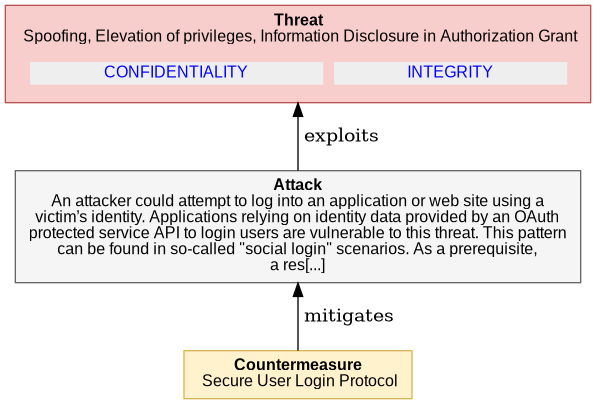  

@startuml
digraph G {
rankdir="BT";
  node [shape=plaintext, fontname="Arial" fontsize="12"];
    "4_4_2_6_TOKEN_SUBSTITUTION" [ fillcolor="#F8CECC", style=filled, shape=polygon, color="#B85450"
    label= 
    <<table border="0" cellborder="0" cellspacing="0">
     <tr><td align="center"><b>Threat</b><br/> 

Spoofing, Elevation of privileges, Information Disclosure in Authorization Grant
</td></tr>
     <tr><td><table border="0" cellborder="0" cellspacing="8"><tr>
                ret += secObj.linkedImpactMDText()
     <td align="center" href="#OAuth2.CONFIDENTIALITY" bgcolor="#EEEEEE"><font color="blue">CONFIDENTIALITY</font></td>
                ret += secObj.linkedImpactMDText()
     <td align="center" href="#OAuth2.INTEGRITY" bgcolor="#EEEEEE"><font color="blue">INTEGRITY</font></td>
     </tr></table></td></tr>   
   </table>>
   ];
    
"4_4_2_6_TOKEN_SUBSTITUTION_attack" [ fillcolor="#f5f5f5", style=filled, shape=polygon, color="#666666", label =     
    <<table border="0" cellborder="0" cellspacing="0">
     <tr><td align="center"><b>Attack</b><br/>

An attacker could attempt to log into an application or web site using a<br/>victim’s identity. Applications relying on identity data provided by an OAuth<br/>protected service API to login users are vulnerable to this threat. This pattern<br/>can be found in so-called &quot;social login&quot; scenarios. As a prerequisite,<br/>a res[...]
</td></tr>
   </table>>
    ]

"4_4_2_6_TOKEN_SUBSTITUTION_attack" -> "4_4_2_6_TOKEN_SUBSTITUTION"  [label = " exploits"]

    "4_4_2_6_TOKEN_SUBSTITUTION_countermeasure0" [ 
       fillcolor="#FFF2CC", style=filled, shape=polygon, color="#D6B656", label =     
    <<table border="0" cellborder="0" cellspacing="0">
     <tr><td align="left"><b>Countermeasure</b><br/> 

Secure User Login Protocol
</td></tr>
   </table>>
   ]

     "4_4_2_6_TOKEN_SUBSTITUTION_countermeasure0" -> "4_4_2_6_TOKEN_SUBSTITUTION_attack" [label = " mitigates"]

}
@enduml

